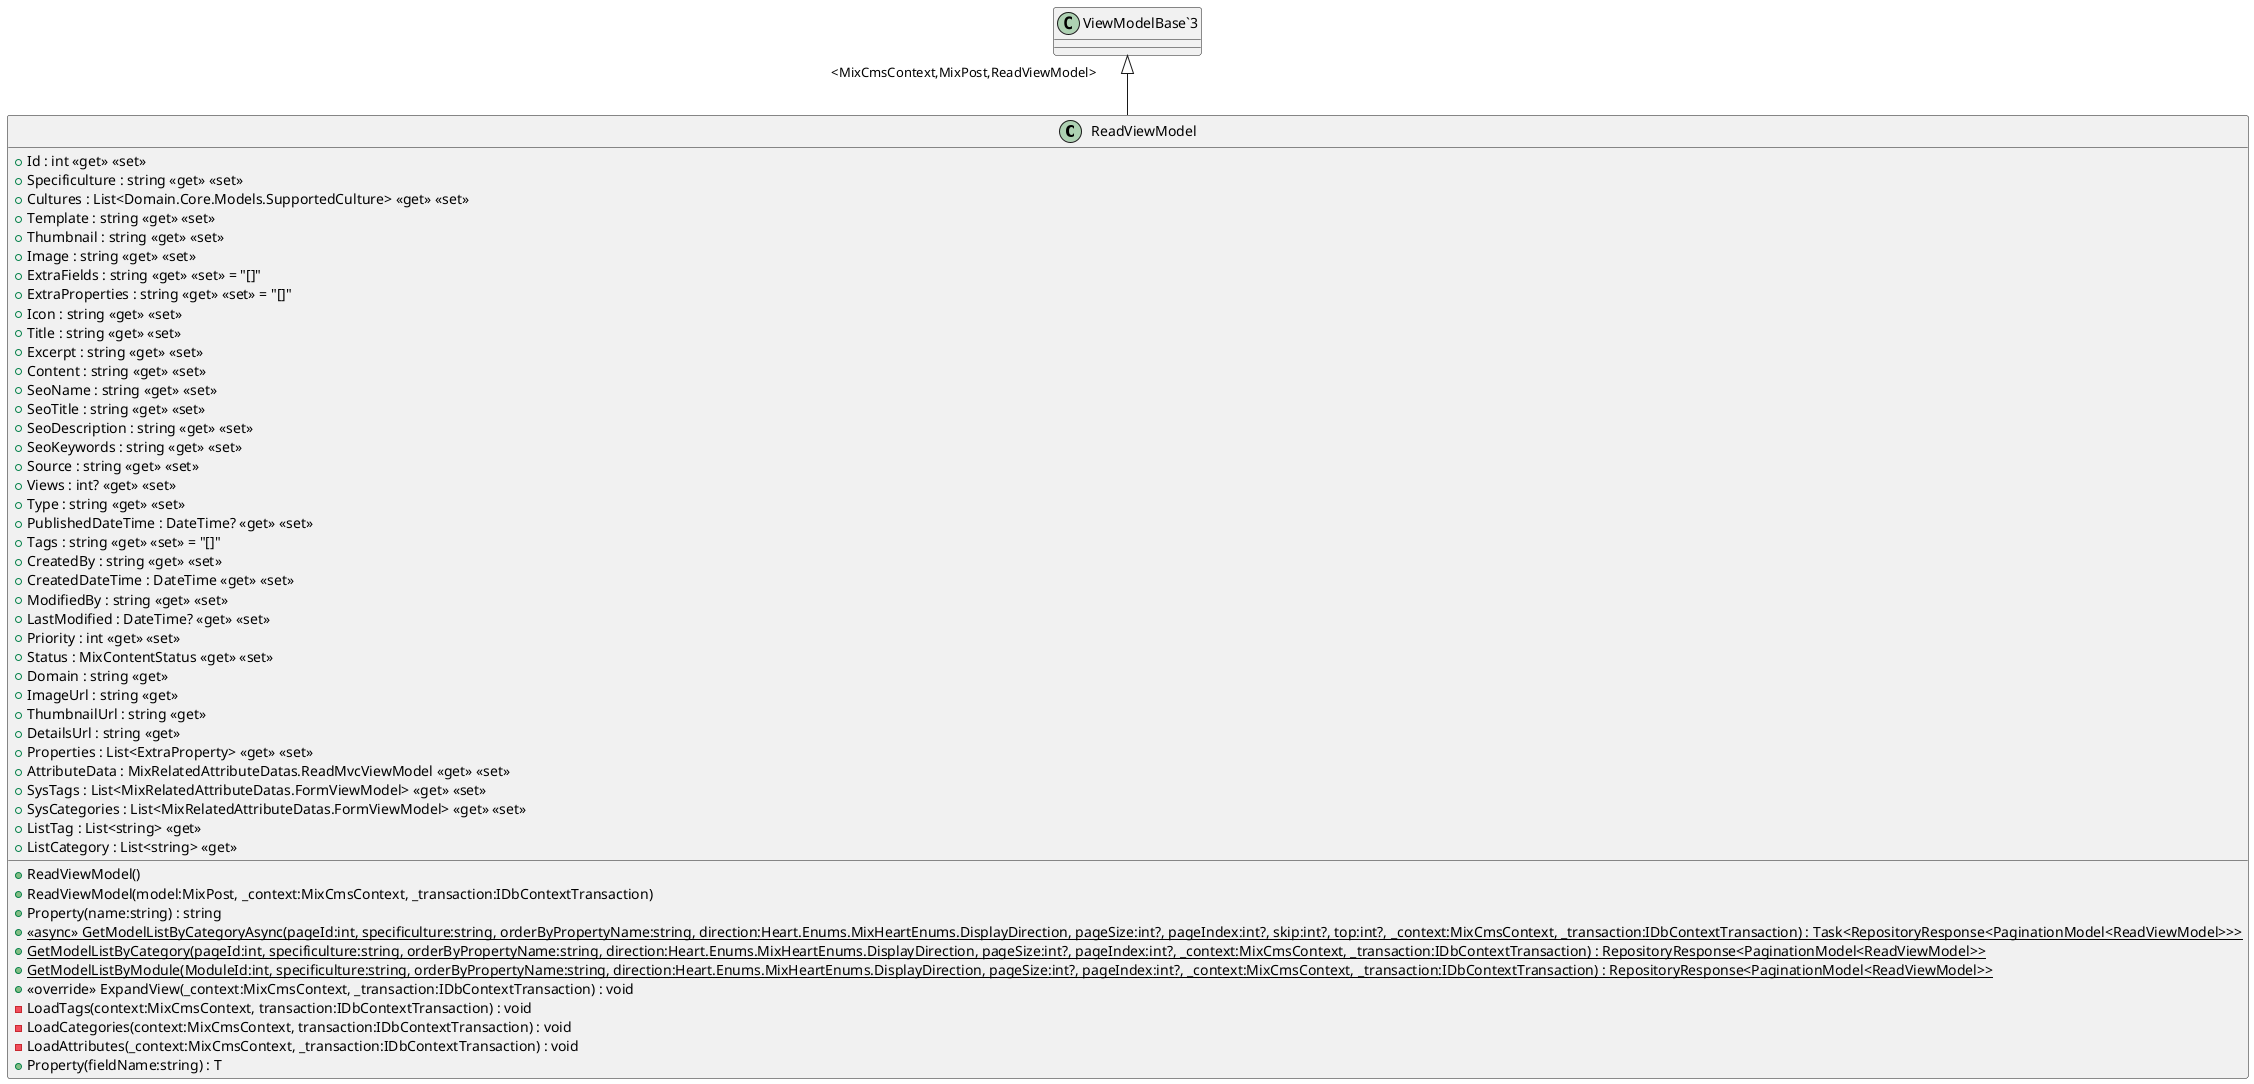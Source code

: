 @startuml
class ReadViewModel {
    + Id : int <<get>> <<set>>
    + Specificulture : string <<get>> <<set>>
    + Cultures : List<Domain.Core.Models.SupportedCulture> <<get>> <<set>>
    + Template : string <<get>> <<set>>
    + Thumbnail : string <<get>> <<set>>
    + Image : string <<get>> <<set>>
    + ExtraFields : string <<get>> <<set>> = "[]"
    + ExtraProperties : string <<get>> <<set>> = "[]"
    + Icon : string <<get>> <<set>>
    + Title : string <<get>> <<set>>
    + Excerpt : string <<get>> <<set>>
    + Content : string <<get>> <<set>>
    + SeoName : string <<get>> <<set>>
    + SeoTitle : string <<get>> <<set>>
    + SeoDescription : string <<get>> <<set>>
    + SeoKeywords : string <<get>> <<set>>
    + Source : string <<get>> <<set>>
    + Views : int? <<get>> <<set>>
    + Type : string <<get>> <<set>>
    + PublishedDateTime : DateTime? <<get>> <<set>>
    + Tags : string <<get>> <<set>> = "[]"
    + CreatedBy : string <<get>> <<set>>
    + CreatedDateTime : DateTime <<get>> <<set>>
    + ModifiedBy : string <<get>> <<set>>
    + LastModified : DateTime? <<get>> <<set>>
    + Priority : int <<get>> <<set>>
    + Status : MixContentStatus <<get>> <<set>>
    + Domain : string <<get>>
    + ImageUrl : string <<get>>
    + ThumbnailUrl : string <<get>>
    + DetailsUrl : string <<get>>
    + Properties : List<ExtraProperty> <<get>> <<set>>
    + AttributeData : MixRelatedAttributeDatas.ReadMvcViewModel <<get>> <<set>>
    + SysTags : List<MixRelatedAttributeDatas.FormViewModel> <<get>> <<set>>
    + SysCategories : List<MixRelatedAttributeDatas.FormViewModel> <<get>> <<set>>
    + ListTag : List<string> <<get>>
    + ListCategory : List<string> <<get>>
    + ReadViewModel()
    + ReadViewModel(model:MixPost, _context:MixCmsContext, _transaction:IDbContextTransaction)
    + Property(name:string) : string
    + {static} <<async>> GetModelListByCategoryAsync(pageId:int, specificulture:string, orderByPropertyName:string, direction:Heart.Enums.MixHeartEnums.DisplayDirection, pageSize:int?, pageIndex:int?, skip:int?, top:int?, _context:MixCmsContext, _transaction:IDbContextTransaction) : Task<RepositoryResponse<PaginationModel<ReadViewModel>>>
    + {static} GetModelListByCategory(pageId:int, specificulture:string, orderByPropertyName:string, direction:Heart.Enums.MixHeartEnums.DisplayDirection, pageSize:int?, pageIndex:int?, _context:MixCmsContext, _transaction:IDbContextTransaction) : RepositoryResponse<PaginationModel<ReadViewModel>>
    + {static} GetModelListByModule(ModuleId:int, specificulture:string, orderByPropertyName:string, direction:Heart.Enums.MixHeartEnums.DisplayDirection, pageSize:int?, pageIndex:int?, _context:MixCmsContext, _transaction:IDbContextTransaction) : RepositoryResponse<PaginationModel<ReadViewModel>>
    + <<override>> ExpandView(_context:MixCmsContext, _transaction:IDbContextTransaction) : void
    - LoadTags(context:MixCmsContext, transaction:IDbContextTransaction) : void
    - LoadCategories(context:MixCmsContext, transaction:IDbContextTransaction) : void
    - LoadAttributes(_context:MixCmsContext, _transaction:IDbContextTransaction) : void
    + Property(fieldName:string) : T
}
"ViewModelBase`3" "<MixCmsContext,MixPost,ReadViewModel>" <|-- ReadViewModel
@enduml
